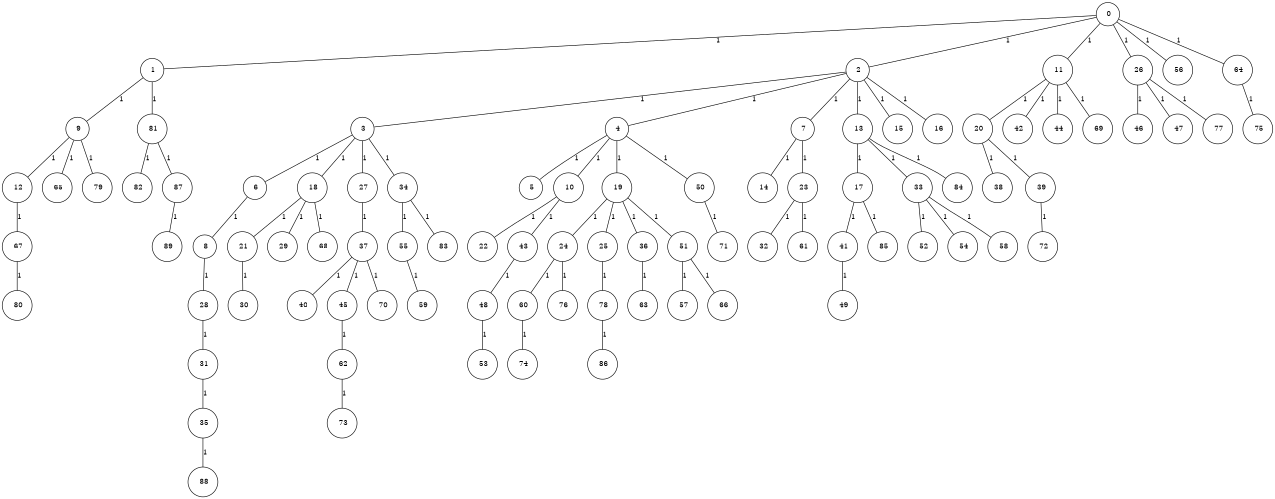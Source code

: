 graph G {
size="8.5,11;"
ratio = "expand;"
fixedsize="true;"
overlap="scale;"
node[shape=circle,width=.12,hight=.12,fontsize=12]
edge[fontsize=12]

0[label=" 0" color=black, pos="1.3776583,1.4750171!"];
1[label=" 1" color=black, pos="1.0043755,0.038002034!"];
2[label=" 2" color=black, pos="1.1498973,1.9961001!"];
3[label=" 3" color=black, pos="0.099154202,0.62589796!"];
4[label=" 4" color=black, pos="1.8476492,2.3459065!"];
5[label=" 5" color=black, pos="1.3887191,1.535953!"];
6[label=" 6" color=black, pos="2.3213872,1.2974232!"];
7[label=" 7" color=black, pos="2.6567832,0.25303051!"];
8[label=" 8" color=black, pos="1.8168601,2.4950734!"];
9[label=" 9" color=black, pos="1.7361328,0.796346!"];
10[label=" 10" color=black, pos="2.6819921,2.6811711!"];
11[label=" 11" color=black, pos="1.0087644,0.11087652!"];
12[label=" 12" color=black, pos="0.0369971,1.0104478!"];
13[label=" 13" color=black, pos="2.7437707,0.94352966!"];
14[label=" 14" color=black, pos="0.13450378,0.48317222!"];
15[label=" 15" color=black, pos="0.87959134,0.82572858!"];
16[label=" 16" color=black, pos="0.46425036,2.5176871!"];
17[label=" 17" color=black, pos="1.8538773,1.0864132!"];
18[label=" 18" color=black, pos="1.1064792,0.31701579!"];
19[label=" 19" color=black, pos="2.0746533,0.97165718!"];
20[label=" 20" color=black, pos="0.88467532,2.5373665!"];
21[label=" 21" color=black, pos="2.5285058,2.6936039!"];
22[label=" 22" color=black, pos="0.72184906,2.4542966!"];
23[label=" 23" color=black, pos="2.9129789,1.2978919!"];
24[label=" 24" color=black, pos="1.6008271,1.5776124!"];
25[label=" 25" color=black, pos="1.1296122,0.9905739!"];
26[label=" 26" color=black, pos="2.4316098,0.35133499!"];
27[label=" 27" color=black, pos="1.735482,2.6179135!"];
28[label=" 28" color=black, pos="1.3050972,2.2486034!"];
29[label=" 29" color=black, pos="2.6361762,1.4966125!"];
30[label=" 30" color=black, pos="0.11898345,2.9594657!"];
31[label=" 31" color=black, pos="2.2309342,0.40919156!"];
32[label=" 32" color=black, pos="0.072936573,0.28646569!"];
33[label=" 33" color=black, pos="1.6508295,1.4386401!"];
34[label=" 34" color=black, pos="0.58462928,0.58870246!"];
35[label=" 35" color=black, pos="1.1129673,1.9402686!"];
36[label=" 36" color=black, pos="2.361896,2.2516674!"];
37[label=" 37" color=black, pos="0.13107928,0.35609744!"];
38[label=" 38" color=black, pos="0.69918888,0.28202506!"];
39[label=" 39" color=black, pos="2.5729207,1.7618843!"];
40[label=" 40" color=black, pos="2.6780206,2.848406!"];
41[label=" 41" color=black, pos="2.3253896,1.4112894!"];
42[label=" 42" color=black, pos="2.0770213,2.2301302!"];
43[label=" 43" color=black, pos="2.2066078,0.608053!"];
44[label=" 44" color=black, pos="1.3592707,1.566576!"];
45[label=" 45" color=black, pos="2.6080002,0.74041275!"];
46[label=" 46" color=black, pos="2.2382365,0.23731215!"];
47[label=" 47" color=black, pos="2.7136544,1.4570144!"];
48[label=" 48" color=black, pos="2.0475465,0.72052507!"];
49[label=" 49" color=black, pos="1.5924665,2.2829549!"];
50[label=" 50" color=black, pos="1.1318064,0.85947632!"];
51[label=" 51" color=black, pos="0.68348389,0.90691804!"];
52[label=" 52" color=black, pos="0.32724969,2.5331047!"];
53[label=" 53" color=black, pos="1.3961674,1.242439!"];
54[label=" 54" color=black, pos="1.2959552,1.4455611!"];
55[label=" 55" color=black, pos="1.4789476,2.4012846!"];
56[label=" 56" color=black, pos="0.20799596,0.89943016!"];
57[label=" 57" color=black, pos="0.25362422,0.46995025!"];
58[label=" 58" color=black, pos="2.6954702,0.72384487!"];
59[label=" 59" color=black, pos="0.79695588,0.42170874!"];
60[label=" 60" color=black, pos="1.1042569,1.0594555!"];
61[label=" 61" color=black, pos="1.2283308,2.1348283!"];
62[label=" 62" color=black, pos="2.7816457,2.5338957!"];
63[label=" 63" color=black, pos="2.482965,0.78708743!"];
64[label=" 64" color=black, pos="2.05699,1.4914235!"];
65[label=" 65" color=black, pos="1.8689027,1.6960449!"];
66[label=" 66" color=black, pos="1.2908003,2.943327!"];
67[label=" 67" color=black, pos="2.0506526,0.21196171!"];
68[label=" 68" color=black, pos="0.31984918,0.65533392!"];
69[label=" 69" color=black, pos="2.5733117,1.072466!"];
70[label=" 70" color=black, pos="0.3705517,1.6155507!"];
71[label=" 71" color=black, pos="0.54154202,0.5444777!"];
72[label=" 72" color=black, pos="2.0891558,2.9091463!"];
73[label=" 73" color=black, pos="1.9972748,1.5224314!"];
74[label=" 74" color=black, pos="1.0250809,2.3758312!"];
75[label=" 75" color=black, pos="0.83079418,1.230643!"];
76[label=" 76" color=black, pos="1.8592102,2.6988233!"];
77[label=" 77" color=black, pos="1.6761392,1.7874793!"];
78[label=" 78" color=black, pos="2.3776511,2.9002076!"];
79[label=" 79" color=black, pos="1.8056682,0.51772512!"];
80[label=" 80" color=black, pos="2.4805865,2.8528824!"];
81[label=" 81" color=black, pos="1.0320625,2.7659364!"];
82[label=" 82" color=black, pos="2.8410722,1.1328769!"];
83[label=" 83" color=black, pos="1.7295606,0.82250971!"];
84[label=" 84" color=black, pos="1.2494969,1.0212927!"];
85[label=" 85" color=black, pos="0.29262242,2.972327!"];
86[label=" 86" color=black, pos="1.211802,2.5894666!"];
87[label=" 87" color=black, pos="0.31721994,0.91229409!"];
88[label=" 88" color=black, pos="1.5340631,2.2756677!"];
89[label=" 89" color=black, pos="2.1404903,0.62326898!"];
0--1[label="1"]
0--2[label="1"]
0--11[label="1"]
0--26[label="1"]
0--56[label="1"]
0--64[label="1"]
1--9[label="1"]
1--81[label="1"]
2--3[label="1"]
2--4[label="1"]
2--7[label="1"]
2--13[label="1"]
2--15[label="1"]
2--16[label="1"]
3--6[label="1"]
3--18[label="1"]
3--27[label="1"]
3--34[label="1"]
4--5[label="1"]
4--10[label="1"]
4--19[label="1"]
4--50[label="1"]
6--8[label="1"]
7--14[label="1"]
7--23[label="1"]
8--28[label="1"]
9--12[label="1"]
9--65[label="1"]
9--79[label="1"]
10--22[label="1"]
10--43[label="1"]
11--20[label="1"]
11--42[label="1"]
11--44[label="1"]
11--69[label="1"]
12--67[label="1"]
13--17[label="1"]
13--33[label="1"]
13--84[label="1"]
17--41[label="1"]
17--85[label="1"]
18--21[label="1"]
18--29[label="1"]
18--68[label="1"]
19--24[label="1"]
19--25[label="1"]
19--36[label="1"]
19--51[label="1"]
20--38[label="1"]
20--39[label="1"]
21--30[label="1"]
23--32[label="1"]
23--61[label="1"]
24--60[label="1"]
24--76[label="1"]
25--78[label="1"]
26--46[label="1"]
26--47[label="1"]
26--77[label="1"]
27--37[label="1"]
28--31[label="1"]
31--35[label="1"]
33--52[label="1"]
33--54[label="1"]
33--58[label="1"]
34--55[label="1"]
34--83[label="1"]
35--88[label="1"]
36--63[label="1"]
37--40[label="1"]
37--45[label="1"]
37--70[label="1"]
39--72[label="1"]
41--49[label="1"]
43--48[label="1"]
45--62[label="1"]
48--53[label="1"]
50--71[label="1"]
51--57[label="1"]
51--66[label="1"]
55--59[label="1"]
60--74[label="1"]
62--73[label="1"]
64--75[label="1"]
67--80[label="1"]
78--86[label="1"]
81--82[label="1"]
81--87[label="1"]
87--89[label="1"]

}
